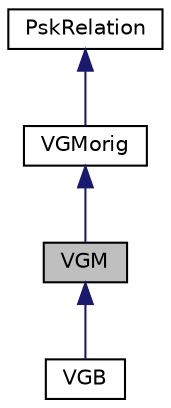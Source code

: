digraph "VGM"
{
 // LATEX_PDF_SIZE
  edge [fontname="Helvetica",fontsize="10",labelfontname="Helvetica",labelfontsize="10"];
  node [fontname="Helvetica",fontsize="10",shape=record];
  Node1 [label="VGM",height=0.2,width=0.4,color="black", fillcolor="grey75", style="filled", fontcolor="black",tooltip=" "];
  Node2 -> Node1 [dir="back",color="midnightblue",fontsize="10",style="solid",fontname="Helvetica"];
  Node2 [label="VGMorig",height=0.2,width=0.4,color="black", fillcolor="white", style="filled",URL="$classVGMorig.html",tooltip=" "];
  Node3 -> Node2 [dir="back",color="midnightblue",fontsize="10",style="solid",fontname="Helvetica"];
  Node3 [label="PskRelation",height=0.2,width=0.4,color="black", fillcolor="white", style="filled",URL="$classPskRelation.html",tooltip=" "];
  Node1 -> Node4 [dir="back",color="midnightblue",fontsize="10",style="solid",fontname="Helvetica"];
  Node4 [label="VGB",height=0.2,width=0.4,color="black", fillcolor="white", style="filled",URL="$classVGB.html",tooltip=" "];
}
